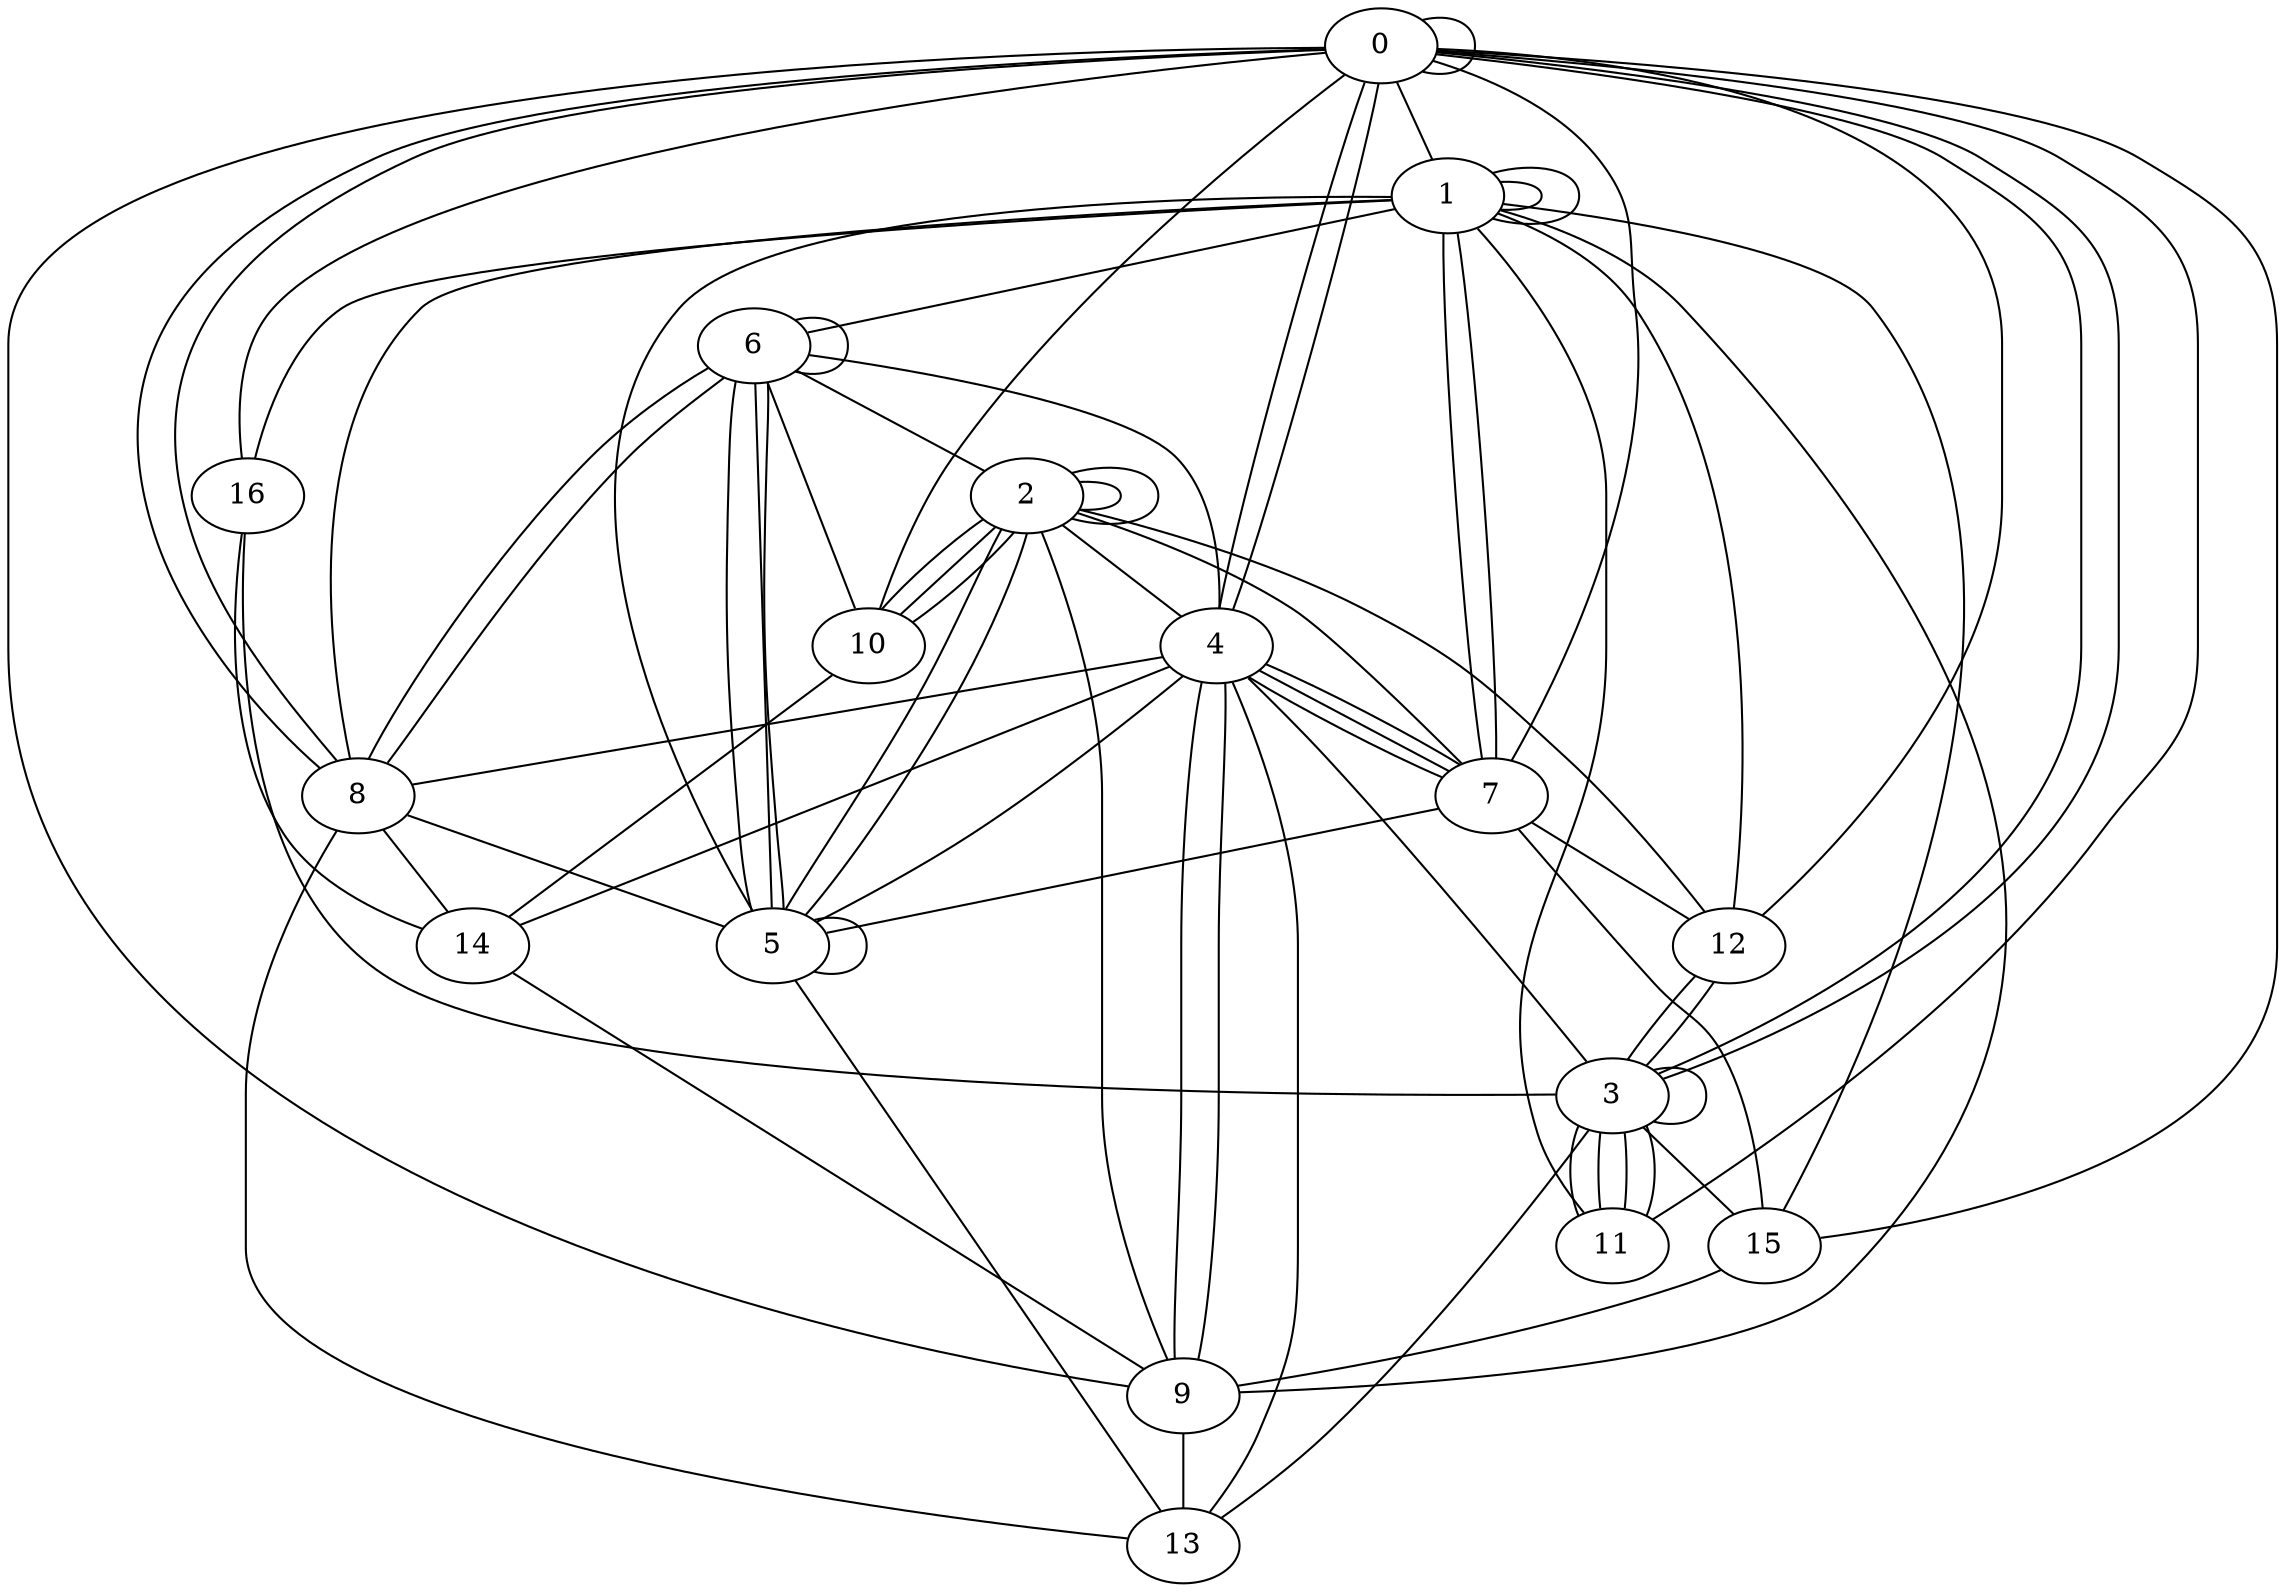 graph G {
0;
1;
2;
3;
4;
5;
6;
7;
8;
9;
10;
11;
12;
13;
14;
15;
16;
9--13 ;
11--3 ;
5--13 ;
4--9 ;
5--5 ;
4--7 ;
3--0 ;
0--4 ;
12--2 ;
7--1 ;
2--5 ;
4--7 ;
6--5 ;
6--5 ;
0--0 ;
1--15 ;
8--0 ;
0--1 ;
2--10 ;
16--3 ;
12--1 ;
0--15 ;
6--8 ;
1--6 ;
11--3 ;
2--4 ;
6--2 ;
3--15 ;
16--0 ;
1--11 ;
6--10 ;
10--14 ;
1--1 ;
3--11 ;
8--0 ;
8--5 ;
5--4 ;
12--3 ;
2--7 ;
3--3 ;
0--10 ;
0--4 ;
0--9 ;
13--4 ;
8--13 ;
0--11 ;
0--12 ;
2--2 ;
8--6 ;
7--1 ;
8--14 ;
1--16 ;
4--8 ;
7--12 ;
3--13 ;
8--1 ;
5--6 ;
0--7 ;
3--0 ;
3--12 ;
5--2 ;
7--5 ;
6--6 ;
2--9 ;
4--7 ;
9--4 ;
9--1 ;
16--14 ;
15--9 ;
11--3 ;
15--7 ;
5--1 ;
14--4 ;
10--2 ;
1--1 ;
2--2 ;
3--4 ;
10--2 ;
6--4 ;
14--9 ;
}
